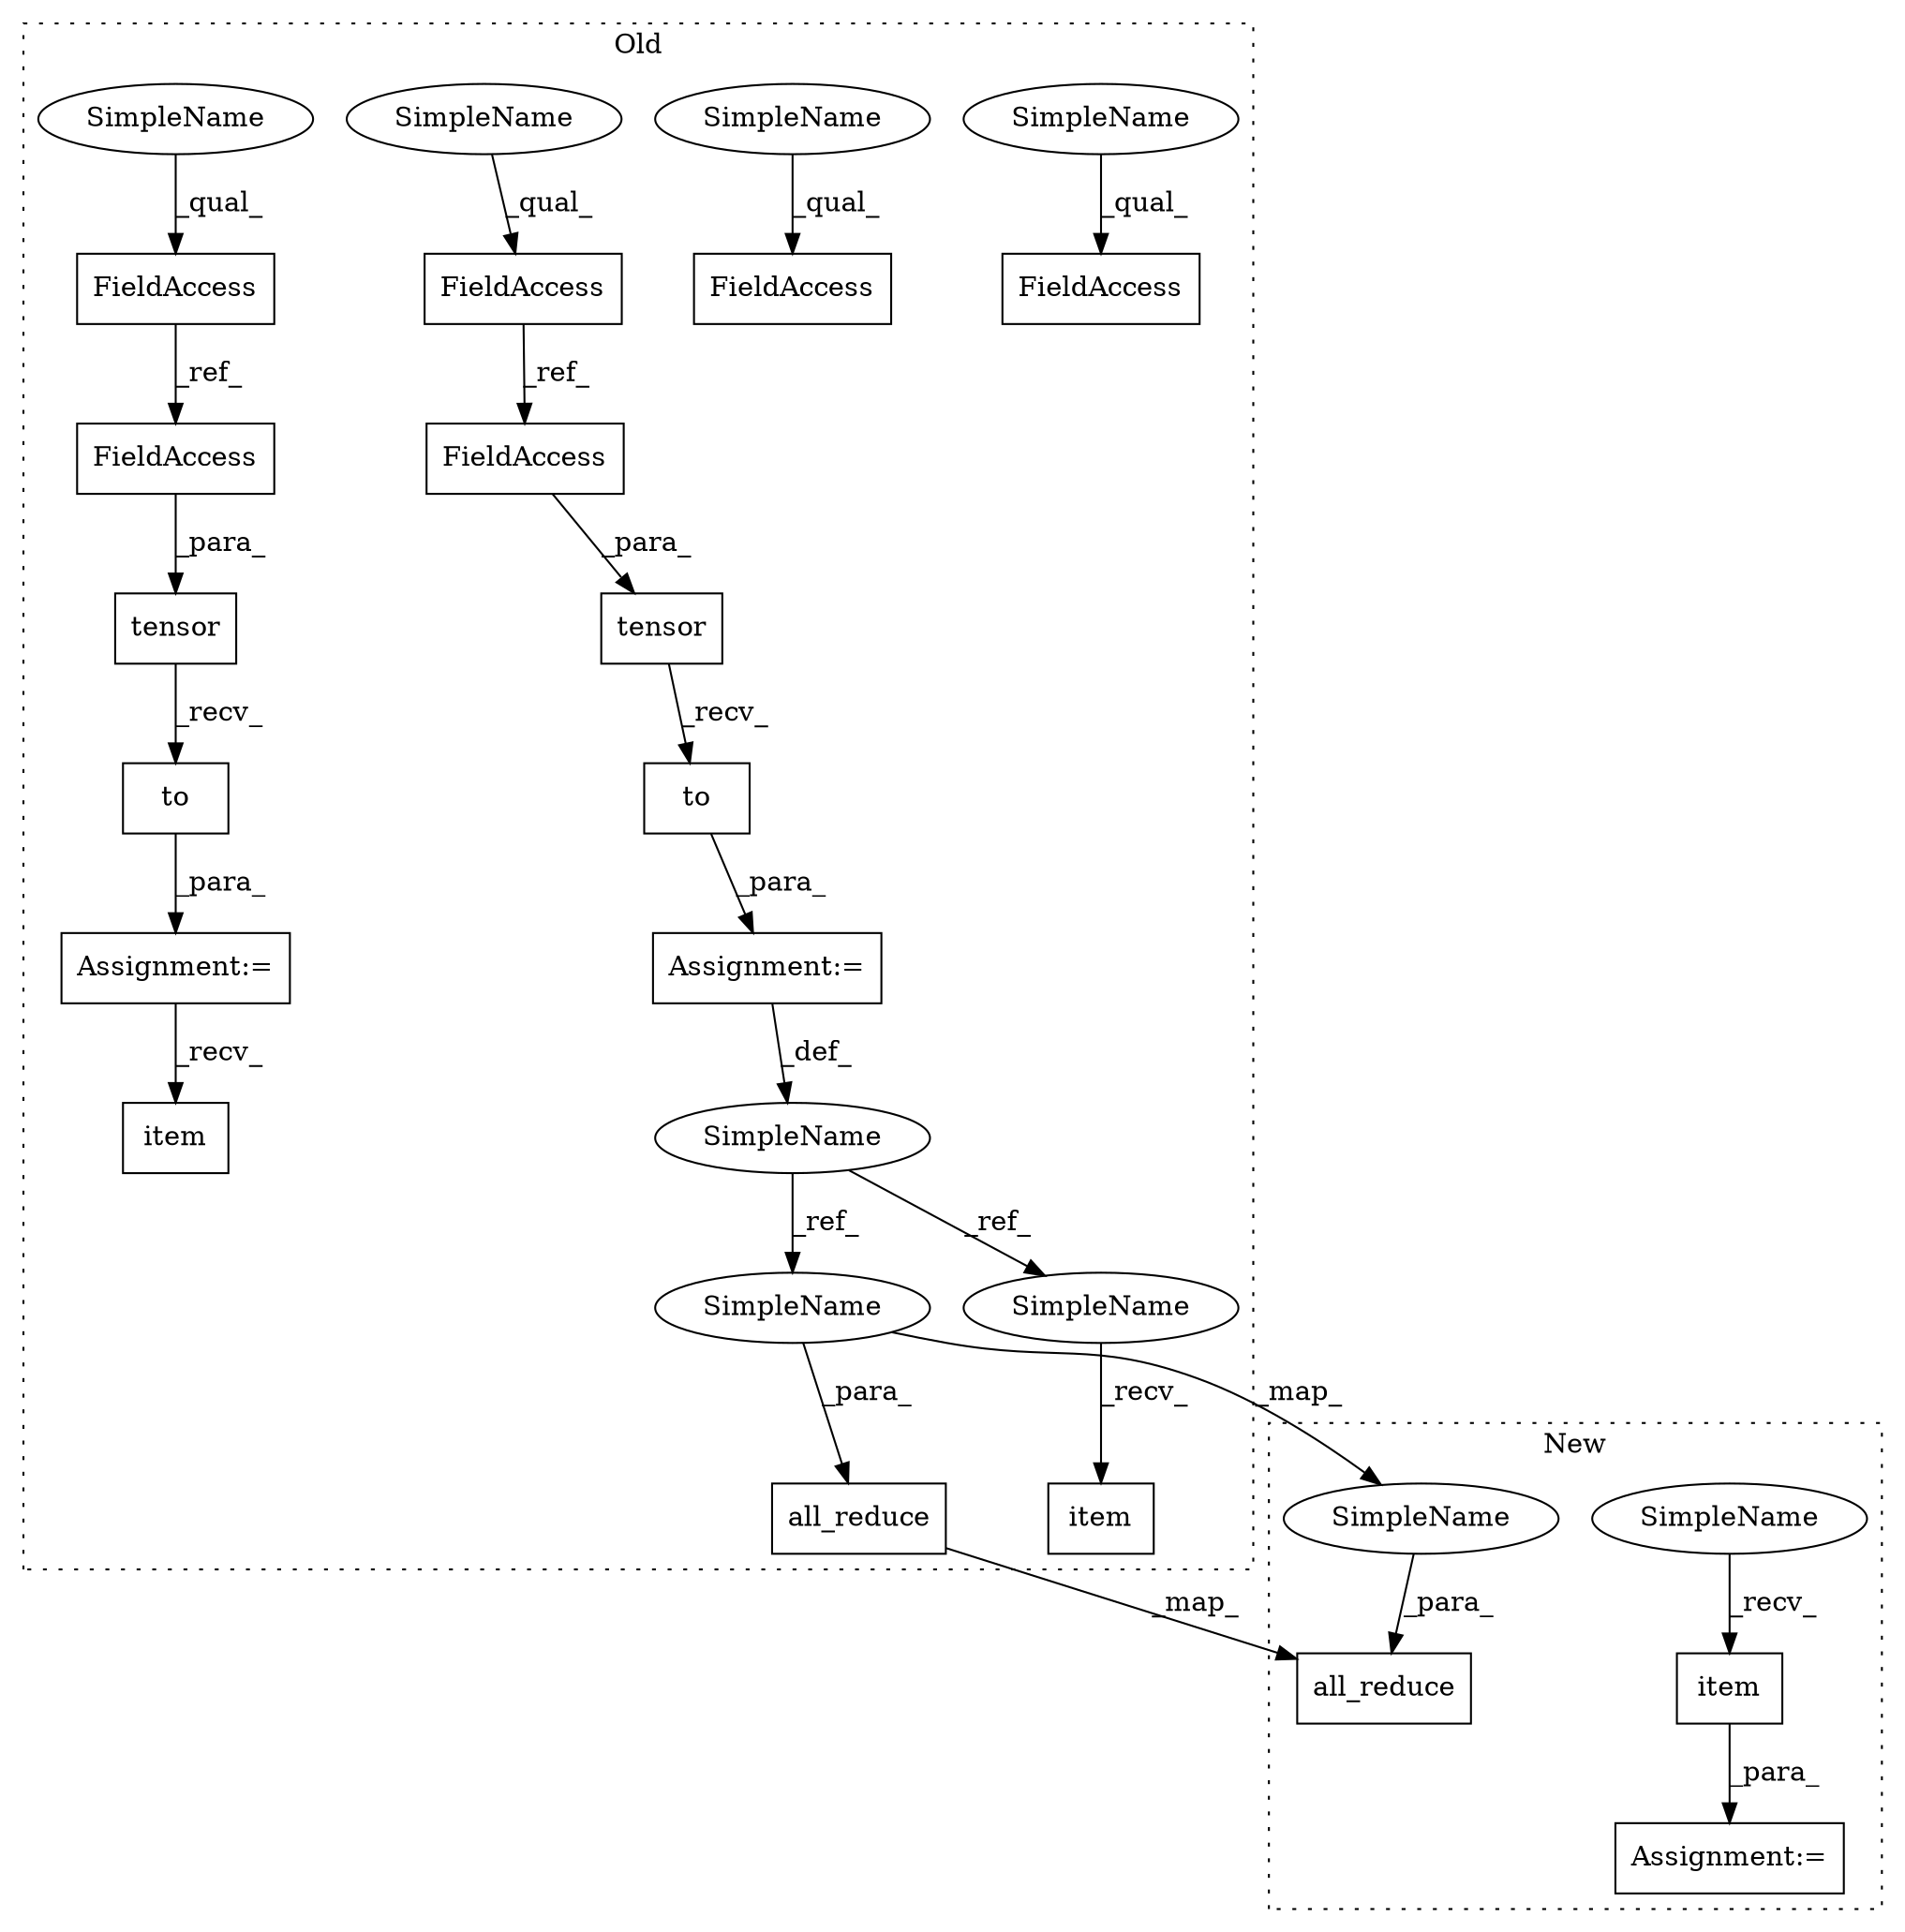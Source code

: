 digraph G {
subgraph cluster0 {
1 [label="tensor" a="32" s="2918,2943" l="7,1" shape="box"];
3 [label="FieldAccess" a="22" s="2828" l="18" shape="box"];
4 [label="Assignment:=" a="7" s="2911" l="1" shape="box"];
5 [label="FieldAccess" a="22" s="2828" l="18" shape="box"];
6 [label="FieldAccess" a="22" s="2729" l="16" shape="box"];
7 [label="FieldAccess" a="22" s="2779" l="16" shape="box"];
8 [label="to" a="32" s="2945,2954" l="3,1" shape="box"];
10 [label="item" a="32" s="3223" l="6" shape="box"];
12 [label="all_reduce" a="32" s="3043,3099" l="11,1" shape="box"];
13 [label="SimpleName" a="42" s="2897" l="14" shape="ellipse"];
14 [label="tensor" a="32" s="2982,3005" l="7,1" shape="box"];
15 [label="item" a="32" s="3267" l="6" shape="box"];
16 [label="to" a="32" s="3007,3016" l="3,1" shape="box"];
17 [label="Assignment:=" a="7" s="2975" l="1" shape="box"];
18 [label="FieldAccess" a="22" s="2925" l="18" shape="box"];
21 [label="SimpleName" a="42" s="3054" l="14" shape="ellipse"];
22 [label="SimpleName" a="42" s="3208" l="14" shape="ellipse"];
23 [label="SimpleName" a="42" s="2828" l="4" shape="ellipse"];
24 [label="SimpleName" a="42" s="2779" l="4" shape="ellipse"];
25 [label="SimpleName" a="42" s="2828" l="4" shape="ellipse"];
26 [label="SimpleName" a="42" s="2729" l="4" shape="ellipse"];
27 [label="FieldAccess" a="22" s="2989" l="16" shape="box"];
label = "Old";
style="dotted";
}
subgraph cluster1 {
2 [label="item" a="32" s="3080" l="6" shape="box"];
9 [label="Assignment:=" a="7" s="3059" l="2" shape="box"];
11 [label="all_reduce" a="32" s="2887,2947" l="11,1" shape="box"];
19 [label="SimpleName" a="42" s="3061" l="18" shape="ellipse"];
20 [label="SimpleName" a="42" s="2898" l="18" shape="ellipse"];
label = "New";
style="dotted";
}
1 -> 8 [label="_recv_"];
2 -> 9 [label="_para_"];
3 -> 18 [label="_ref_"];
4 -> 13 [label="_def_"];
6 -> 27 [label="_ref_"];
8 -> 4 [label="_para_"];
12 -> 11 [label="_map_"];
13 -> 22 [label="_ref_"];
13 -> 21 [label="_ref_"];
14 -> 16 [label="_recv_"];
16 -> 17 [label="_para_"];
17 -> 15 [label="_recv_"];
18 -> 1 [label="_para_"];
19 -> 2 [label="_recv_"];
20 -> 11 [label="_para_"];
21 -> 20 [label="_map_"];
21 -> 12 [label="_para_"];
22 -> 10 [label="_recv_"];
23 -> 5 [label="_qual_"];
24 -> 7 [label="_qual_"];
25 -> 3 [label="_qual_"];
26 -> 6 [label="_qual_"];
27 -> 14 [label="_para_"];
}